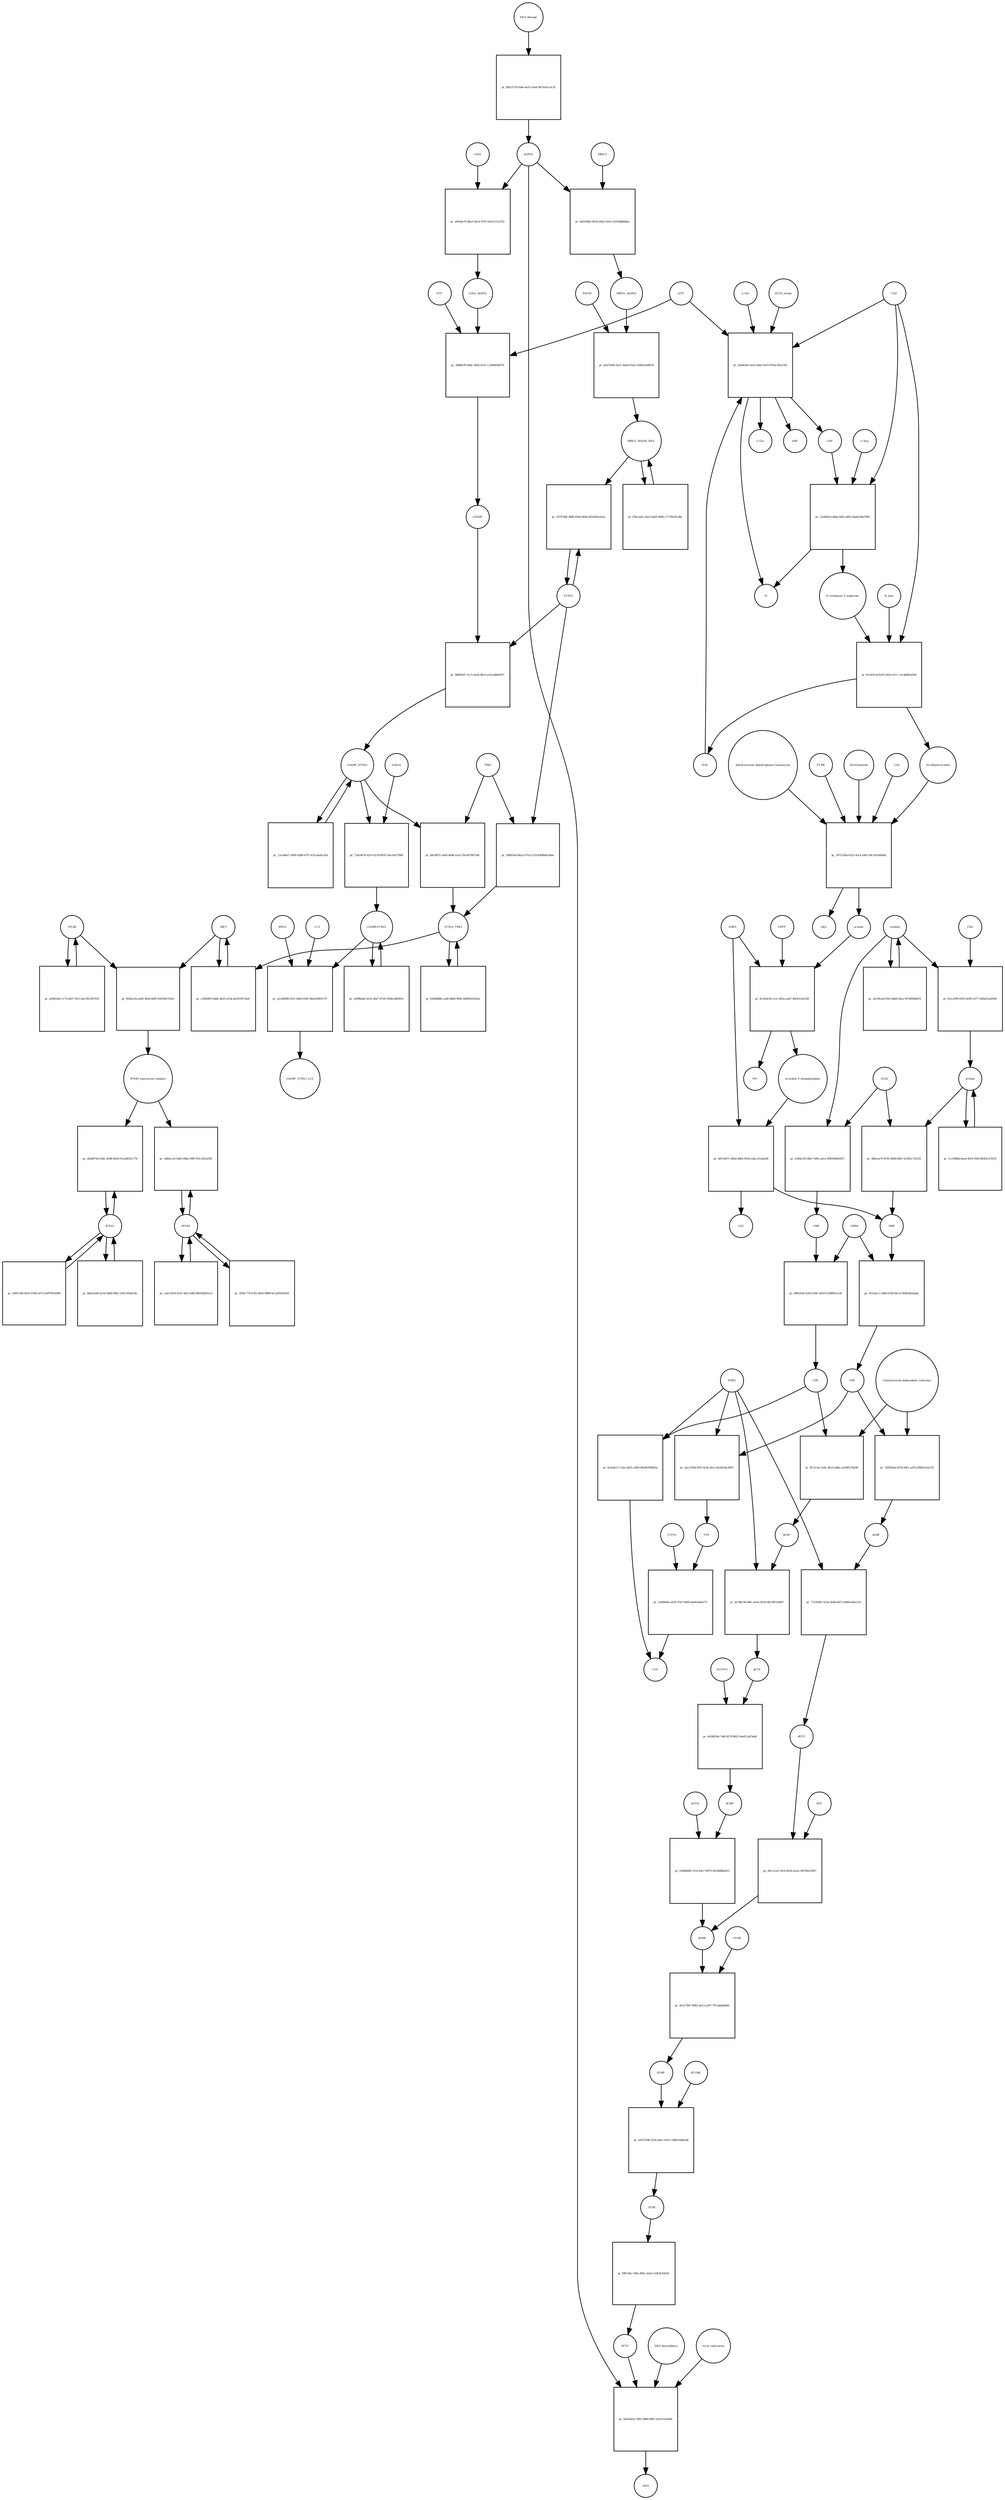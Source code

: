 strict digraph  {
"NF-kB" [annotation="urn_miriam_obo.go_GO%3A0071159", bipartite=0, cls=complex, fontsize=4, label="NF-kB", shape=circle];
"pr_f826a22a-eaf6-465d-8ef9-03f294cf16e9" [annotation="", bipartite=1, cls=process, fontsize=4, label="pr_f826a22a-eaf6-465d-8ef9-03f294cf16e9", shape=square];
"IFNB1 expression complex" [annotation="", bipartite=0, cls=complex, fontsize=4, label="IFNB1 expression complex", shape=circle];
IRF3 [annotation="urn_miriam_hgnc_6118|urn_miriam_uniprot_Q14653|urn_miriam_ensembl_ENSG00000126456|urn_miriam_refseq_NM_001571|urn_miriam_hgnc.symbol_IRF3|urn_miriam_ncbigene_3661", bipartite=0, cls="macromolecule multimer", fontsize=4, label=IRF3, shape=circle];
dCDP [annotation="urn_miriam_obo.chebi_CHEBI%3A28846", bipartite=0, cls="simple chemical", fontsize=4, label=dCDP, shape=circle];
"pr_de78fe38-ed6c-4a54-810d-dfac8b7a4847" [annotation="", bipartite=1, cls=process, fontsize=4, label="pr_de78fe38-ed6c-4a54-810d-dfac8b7a4847", shape=square];
dCTP [annotation="urn_miriam_obo.chebi_CHEBI%3A16311", bipartite=0, cls="simple chemical", fontsize=4, label=dCTP, shape=circle];
NME1 [annotation="urn_miriam_uniprot_P15531|urn_miriam_hgnc_7849", bipartite=0, cls=macromolecule, fontsize=4, label=NME1, shape=circle];
uridine [annotation="urn_miriam_obo.chebi_CHEBI%3A16704", bipartite=0, cls="simple chemical", fontsize=4, label=uridine, shape=circle];
"pr_46bcea7f-0195-4948-b9b7-d1383c725335" [annotation="", bipartite=1, cls=process, fontsize=4, label="pr_46bcea7f-0195-4948-b9b7-d1383c725335", shape=square];
UMP [annotation="urn_miriam_obo.chebi_CHEBI%3A57865", bipartite=0, cls="simple chemical", fontsize=4, label=UMP, shape=circle];
UCK2 [annotation="urn_miriam_uniprot_Q9HA47|urn_miriam_hgnc_HGNC%3A12562", bipartite=0, cls=macromolecule, fontsize=4, label=UCK2, shape=circle];
"orotidine 5'-monophosphate" [annotation="urn_miriam_obo.chebi_CHEBI%3A15842", bipartite=0, cls="simple chemical", fontsize=4, label="orotidine 5'-monophosphate", shape=circle];
"pr_48118d71-d84d-4682-901b-edaca31aba68" [annotation="", bipartite=1, cls=process, fontsize=4, label="pr_48118d71-d84d-4682-901b-edaca31aba68", shape=square];
UMPS [annotation="urn_miriam_ncbigene_7372|urn_miriam_refseq_NM_000373|urn_miriam_hgnc.symbol_UMPS|urn_miriam_hgnc_12563|urn_miriam_ensembl_ENSG00000114491|urn_miriam_uniprot_P11172", bipartite=0, cls="macromolecule multimer", fontsize=4, label=UMPS, shape=circle];
CO2 [annotation="urn_miriam_obo.chebi_CHEBI%3A16526", bipartite=0, cls="simple chemical", fontsize=4, label=CO2, shape=circle];
UTP [annotation="urn_miriam_obo.chebi_CHEBI%3A15713", bipartite=0, cls="simple chemical", fontsize=4, label=UTP, shape=circle];
"pr_c944b06a-ab32-47d7-b90f-a6e9cdab1f73" [annotation="", bipartite=1, cls=process, fontsize=4, label="pr_c944b06a-ab32-47d7-b90f-a6e9cdab1f73", shape=square];
CTP [annotation="urn_miriam_obo.chebi_CHEBI%3A17677", bipartite=0, cls="simple chemical", fontsize=4, label=CTP, shape=circle];
CTPS1 [annotation="urn_miriam_hgnc_HGNC%3A2519|urn_miriam_uniprot_P17812", bipartite=0, cls=macromolecule, fontsize=4, label=CTPS1, shape=circle];
UDP [annotation="urn_miriam_obo.chebi_CHEBI%3A17659", bipartite=0, cls="simple chemical", fontsize=4, label=UDP, shape=circle];
"pr_7d2603ab-b558-49f1-ad7b-d3bf41e2ec55" [annotation="", bipartite=1, cls=process, fontsize=4, label="pr_7d2603ab-b558-49f1-ad7b-d3bf41e2ec55", shape=square];
dUDP [annotation="urn_miriam_obo.chebi_CHEBI%3A28850", bipartite=0, cls="simple chemical", fontsize=4, label=dUDP, shape=circle];
"ribonucleoside-diphosphate reductase" [annotation="urn_miriam_brenda_1.17.4.1|urn_miriam_obo.go_GO%3A0005971", bipartite=0, cls=complex, fontsize=4, label="ribonucleoside-diphosphate reductase", shape=circle];
IFNB1 [annotation="urn_miriam_ensembl_ENSG00000171855|urn_miriam_hgnc.symbol_IFNB1|urn_miriam_hgnc_5434|urn_miriam_uniprot_P01574|urn_miriam_refseq_NM_002176|urn_miriam_ncbigene_3456", bipartite=0, cls=macromolecule, fontsize=4, label=IFNB1, shape=circle];
"pr_e6fbcce8-5db5-49be-89ff-91fc2452e5fb" [annotation="", bipartite=1, cls=process, fontsize=4, label="pr_e6fbcce8-5db5-49be-89ff-91fc2452e5fb", shape=square];
"pr_4521dcc3-28b9-4349-8ecd-3f4d54b2abab" [annotation="", bipartite=1, cls=process, fontsize=4, label="pr_4521dcc3-28b9-4349-8ecd-3f4d54b2abab", shape=square];
CMPK [annotation="urn_miriam_uniprot_P30085|urn_miriam_hgnc_HGNC%3A18170", bipartite=0, cls=macromolecule, fontsize=4, label=CMPK, shape=circle];
"cGAMP-STING" [annotation="", bipartite=0, cls=complex, fontsize=4, label="cGAMP-STING", shape=circle];
"pr_a990babd-5e5a-48a7-8720-9304c4f6d91e" [annotation="", bipartite=1, cls=process, fontsize=4, label="pr_a990babd-5e5a-48a7-8720-9304c4f6d91e", shape=square];
IFNA1 [annotation="urn_miriam_hgnc.symbol_IFNA1|urn_miriam_ncbigene_3439|urn_miriam_refseq_NM_024013|urn_miriam_uniprot_P01562|urn_miriam_hgnc_5417|urn_miriam_ensembl_ENSG00000197919", bipartite=0, cls=macromolecule, fontsize=4, label=IFNA1, shape=circle];
"pr_da4d676d-d38c-4048-b629-612ad835c77b" [annotation="", bipartite=1, cls=process, fontsize=4, label="pr_da4d676d-d38c-4048-b629-612ad835c77b", shape=square];
"pr_1cc008bb-4ae0-4f24-95f0-849f3c1f3525" [annotation="", bipartite=1, cls=process, fontsize=4, label="pr_1cc008bb-4ae0-4f24-95f0-849f3c1f3525", shape=square];
CDP [annotation="urn_miriam_obo.chebi_CHEBI%3A17239", bipartite=0, cls="simple chemical", fontsize=4, label=CDP, shape=circle];
"pr_ffc3114c-fa8c-4633-bdba-a334f527be88" [annotation="", bipartite=1, cls=process, fontsize=4, label="pr_ffc3114c-fa8c-4633-bdba-a334f527be88", shape=square];
"pr_4cd3ab17-c2ee-4831-a990-09a94399620a" [annotation="", bipartite=1, cls=process, fontsize=4, label="pr_4cd3ab17-c2ee-4831-a990-09a94399620a", shape=square];
dTDP [annotation="urn_miriam_obo.chebi_CHEBI%3A18075", bipartite=0, cls="simple chemical", fontsize=4, label=dTDP, shape=circle];
"pr_f4ff1dfe-190e-496c-b2eb-22df3b7dd1f1" [annotation="", bipartite=1, cls=process, fontsize=4, label="pr_f4ff1dfe-190e-496c-b2eb-22df3b7dd1f1", shape=square];
dTTP [annotation="urn_miriam_obo.chebi_CHEBI%3A18077", bipartite=0, cls="simple chemical", fontsize=4, label=dTTP, shape=circle];
CMP [annotation="urn_miriam_obo.chebi_CHEBI%3A17361", bipartite=0, cls="simple chemical", fontsize=4, label=CMP, shape=circle];
"pr_49f61fab-425d-439e-a824-f1288f5eecd5" [annotation="", bipartite=1, cls=process, fontsize=4, label="pr_49f61fab-425d-439e-a824-f1288f5eecd5", shape=square];
dUMP [annotation="urn_miriam_obo.chebi_CHEBI%3A17622", bipartite=0, cls="simple chemical", fontsize=4, label=dUMP, shape=circle];
"pr_8a317bd7-8982-4e13-a267-7f1cbdab06d6" [annotation="", bipartite=1, cls=process, fontsize=4, label="pr_8a317bd7-8982-4e13-a267-7f1cbdab06d6", shape=square];
dTMP [annotation="urn_miriam_obo.chebi_CHEBI%3A17013", bipartite=0, cls="simple chemical", fontsize=4, label=dTMP, shape=circle];
TYMS [annotation="urn_miriam_uniprot_P04818|urn_miriam_hgnc_HGNC%3A12441", bipartite=0, cls=macromolecule, fontsize=4, label=TYMS, shape=circle];
dsDNA [annotation="urn_miriam_obo.chebi_CHEBI%3A75909", bipartite=0, cls="simple chemical", fontsize=4, label=dsDNA, shape=circle];
"pr_0da5da5a-7881-4860-98f3-5cfcf1a54eb0" [annotation="", bipartite=1, cls=process, fontsize=4, label="pr_0da5da5a-7881-4860-98f3-5cfcf1a54eb0", shape=square];
DNA [annotation="", bipartite=0, cls="nucleic acid feature", fontsize=4, label=DNA, shape=circle];
"DNA biosynthesis" [annotation="urn_miriam_obo.go_GO%3A0071897", bipartite=0, cls=phenotype, fontsize=4, label="DNA biosynthesis", shape=circle];
"virus replication" [annotation="urn_miriam_obo.go_GO%3A0019079", bipartite=0, cls=phenotype, fontsize=4, label="virus replication", shape=circle];
MRE11_RAD50_DNA [annotation="", bipartite=0, cls=complex, fontsize=4, label=MRE11_RAD50_DNA, shape=circle];
"pr_f58c2a6c-a0a5-4a60-9686-c7178635cdba" [annotation="", bipartite=1, cls=process, fontsize=4, label="pr_f58c2a6c-a0a5-4a60-9686-c7178635cdba", shape=square];
"pr_e0249394-74df-4579-9823-4ed313af3ed4" [annotation="", bipartite=1, cls=process, fontsize=4, label="pr_e0249394-74df-4579-9823-4ed313af3ed4", shape=square];
dCMP [annotation="urn_miriam_obo.chebi_CHEBI%3A15918", bipartite=0, cls="simple chemical", fontsize=4, label=dCMP, shape=circle];
DCTPP1 [annotation="urn_miriam_uniprot_Q9H773|urn_miriam_hgnc_HGNC%3A28777", bipartite=0, cls=macromolecule, fontsize=4, label=DCTPP1, shape=circle];
"pr_2f94c774-b762-4650-9889-bc2d30918164" [annotation="", bipartite=1, cls=process, fontsize=4, label="pr_2f94c774-b762-4650-9889-bc2d30918164", shape=square];
"pr_ca6129c8-5e01-4ef2-b4fd-8bf3f3b03ce2" [annotation="", bipartite=1, cls=process, fontsize=4, label="pr_ca6129c8-5e01-4ef2-b4fd-8bf3f3b03ce2", shape=square];
ATP [annotation="urn_miriam_obo.chebi_CHEBI%3A15422", bipartite=0, cls="simple chemical", fontsize=4, label=ATP, shape=circle];
"pr_3fd8b19f-66dc-40d2-b147-c3544406f07b" [annotation="", bipartite=1, cls=process, fontsize=4, label="pr_3fd8b19f-66dc-40d2-b147-c3544406f07b", shape=square];
GTP [annotation="urn_miriam_obo.chebi_CHEBI%3A15996", bipartite=0, cls="simple chemical", fontsize=4, label=GTP, shape=circle];
cGAMP [annotation="urn_miriam_obo.chebi_CHEBI%3A75947", bipartite=0, cls="simple chemical", fontsize=4, label=cGAMP, shape=circle];
cGAS_dsDNA [annotation=urn_miriam_pubmed_28363908, bipartite=0, cls=complex, fontsize=4, label=cGAS_dsDNA, shape=circle];
cytidine [annotation="urn_miriam_obo.chebi_CHEBI%3A17562", bipartite=0, cls="simple chemical", fontsize=4, label=cytidine, shape=circle];
"pr_e3b9a335-88a7-49fa-a6ca-996509b9e857" [annotation="", bipartite=1, cls=process, fontsize=4, label="pr_e3b9a335-88a7-49fa-a6ca-996509b9e857", shape=square];
"pr_b8fbf5d7-1cc5-4e5d-8bcd-ee2cad8e8557" [annotation="", bipartite=1, cls=process, fontsize=4, label="pr_b8fbf5d7-1cc5-4e5d-8bcd-ee2cad8e8557", shape=square];
STING [annotation=urn_miriam_uniprot_Q86WV6, bipartite=0, cls="macromolecule multimer", fontsize=4, label=STING, shape=circle];
cGAMP_STING [annotation="urn_miriam_obo.go_GO%3A1990231", bipartite=0, cls=complex, fontsize=4, label=cGAMP_STING, shape=circle];
"L-Gln" [annotation="urn_miriam_obo.chebi_CHEBI%3A18050", bipartite=0, cls="simple chemical", fontsize=4, label="L-Gln", shape=circle];
"pr_b2b8ef4e-eb10-4daf-91e9-076ec3b52344" [annotation="", bipartite=1, cls=process, fontsize=4, label="pr_b2b8ef4e-eb10-4daf-91e9-076ec3b52344", shape=square];
CAP [annotation="urn_miriam_obo.chebi_CHEBI%3A17672", bipartite=0, cls="simple chemical", fontsize=4, label=CAP, shape=circle];
CAD [annotation="urn_miriam_refseq_NM_001306079|urn_miriam_hgnc_1424|urn_miriam_hgnc.symbol_CAD|urn_miriam_uniprot_P27708|urn_miriam_ncbigene_790|urn_miriam_ensembl_ENSG00000084774", bipartite=0, cls=macromolecule, fontsize=4, label=CAD, shape=circle];
HCO3_minus [annotation="urn_miriam_obo.chebi_CHEBI%3A17544", bipartite=0, cls="simple chemical", fontsize=4, label=HCO3_minus, shape=circle];
H2O [annotation="urn_miriam_obo.chebi_CHEBI%3A15377", bipartite=0, cls="simple chemical", fontsize=4, label=H2O, shape=circle];
"L-Glu" [annotation="urn_miriam_obo.chebi_CHEBI%3A16015", bipartite=0, cls="simple chemical", fontsize=4, label="L-Glu", shape=circle];
ADP [annotation="urn_miriam_obo.chebi_CHEBI%3A16761", bipartite=0, cls="simple chemical", fontsize=4, label=ADP, shape=circle];
Pi [annotation="urn_miriam_obo.chebi_CHEBI%3A18367", bipartite=0, cls="simple chemical", fontsize=4, label=Pi, shape=circle];
"pr_2ace7404-f955-4c9e-81c2-8e5af5dcd401" [annotation="", bipartite=1, cls=process, fontsize=4, label="pr_2ace7404-f955-4c9e-81c2-8e5af5dcd401", shape=square];
"N-carbamoyl-L-aspartate" [annotation="urn_miriam_obo.chebi_CHEBI%3A32814", bipartite=0, cls="simple chemical", fontsize=4, label="N-carbamoyl-L-aspartate", shape=circle];
"pr_412451a4-8c63-492e-b111-12c4dd85a656" [annotation="", bipartite=1, cls=process, fontsize=4, label="pr_412451a4-8c63-492e-b111-12c4dd85a656", shape=square];
"(S)-dihydroorotate" [annotation="urn_miriam_obo.chebi_CHEBI%3A30864", bipartite=0, cls="simple chemical", fontsize=4, label="(S)-dihydroorotate", shape=circle];
H_plus [annotation="urn_miriam_obo.chebi_CHEBI%3A15378", bipartite=0, cls="simple chemical", fontsize=4, label=H_plus, shape=circle];
"pr_af0001b0-c173-4a07-93c5-da1301287618" [annotation="", bipartite=1, cls=process, fontsize=4, label="pr_af0001b0-c173-4a07-93c5-da1301287618", shape=square];
"pr_8da5cb44-b216-4b80-96fa-5541c054414b" [annotation="", bipartite=1, cls=process, fontsize=4, label="pr_8da5cb44-b216-4b80-96fa-5541c054414b", shape=square];
TBK1 [annotation="urn_miriam_hgnc.symbol_TBK1|urn_miriam_ensembl_ENSG00000183735|urn_miriam_uniprot_Q9UHD2|urn_miriam_refseq_NM_013254|urn_miriam_hgnc_11584|urn_miriam_ncbigene_29110", bipartite=0, cls=macromolecule, fontsize=4, label=TBK1, shape=circle];
"pr_84c0ff25-2e60-4048-a1a5-20ce87987cb4" [annotation="", bipartite=1, cls=process, fontsize=4, label="pr_84c0ff25-2e60-4048-a1a5-20ce87987cb4", shape=square];
STING_TBK1 [annotation=urn_miriam_pubmed_30842653, bipartite=0, cls=complex, fontsize=4, label=STING_TBK1, shape=circle];
"pr_1b7974df-3486-4548-8648-d554902eb1fe" [annotation="", bipartite=1, cls=process, fontsize=4, label="pr_1b7974df-3486-4548-8648-d554902eb1fe", shape=square];
"pr_35f0130b-4d33-47d8-a073-a6970f183ff6" [annotation="", bipartite=1, cls=process, fontsize=4, label="pr_35f0130b-4d33-47d8-a073-a6970f183ff6", shape=square];
"pr_a69a9e79-dba3-4bc4-9197-e6c6115c07f2" [annotation="", bipartite=1, cls=process, fontsize=4, label="pr_a69a9e79-dba3-4bc4-9197-e6c6115c07f2", shape=square];
cGAS [annotation="urn_miriam_ensembl_ENSG00000164430|urn_miriam_hgnc_21367|urn_miriam_ncbigene_115004|urn_miriam_uniprot_Q8N884|urn_miriam_hgnc.symbol_CGAS|urn_miriam_refseq_NM_138441", bipartite=0, cls=macromolecule, fontsize=4, label=cGAS, shape=circle];
"pr_65b08b8b-cad6-4660-9942-b6f84325eb3e" [annotation="", bipartite=1, cls=process, fontsize=4, label="pr_65b08b8b-cad6-4660-9942-b6f84325eb3e", shape=square];
orotate [annotation="urn_miriam_obo.chebi_CHEBI%3A30839", bipartite=0, cls="simple chemical", fontsize=4, label=orotate, shape=circle];
"pr_8c3e9e3b-cc2c-485a-aad7-46f3cfcde338" [annotation="", bipartite=1, cls=process, fontsize=4, label="pr_8c3e9e3b-cc2c-485a-aad7-46f3cfcde338", shape=square];
PRPP [annotation="urn_miriam_obo.chebi_CHEBI%3A17111", bipartite=0, cls="simple chemical", fontsize=4, label=PRPP, shape=circle];
PPi [annotation="urn_miriam_obo.chebi_CHEBI%3A18361", bipartite=0, cls="simple chemical", fontsize=4, label=PPi, shape=circle];
"pr_a5c90ca0-f563-4bbf-b2ea-9f15ff82bd7d" [annotation="", bipartite=1, cls=process, fontsize=4, label="pr_a5c90ca0-f563-4bbf-b2ea-9f15ff82bd7d", shape=square];
"pr_c200d81f-4dd0-4425-a354-de201f873adc" [annotation="", bipartite=1, cls=process, fontsize=4, label="pr_c200d81f-4dd0-4425-a354-de201f873adc", shape=square];
"pr_12c9deb7-1809-4288-b797-431a3aebc3a9" [annotation="", bipartite=1, cls=process, fontsize=4, label="pr_12c9deb7-1809-4288-b797-431a3aebc3a9", shape=square];
RAD50 [annotation="urn_miriam_ncbigene_10111|urn_miriam_refseq_NM_005732|urn_miriam_uniprot_Q92878|urn_miriam_hgnc.symbol_RAD50|urn_miriam_ensembl_ENSG00000113522|urn_miriam_hgnc_9816", bipartite=0, cls="macromolecule multimer", fontsize=4, label=RAD50, shape=circle];
"pr_4eb7500e-4a3c-4de6-81a0-33482a264676" [annotation="", bipartite=1, cls=process, fontsize=4, label="pr_4eb7500e-4a3c-4de6-81a0-33482a264676", shape=square];
MRE11_dsDNA [annotation="urn_miriam_obo.go_GO%3A0003690", bipartite=0, cls=complex, fontsize=4, label=MRE11_dsDNA, shape=circle];
"pr_507522bd-6333-45c4-a9b1-84c241d0b80a" [annotation="", bipartite=1, cls=process, fontsize=4, label="pr_507522bd-6333-45c4-a9b1-84c241d0b80a", shape=square];
"dihydroorotate dehydrogenase holoenzyme" [annotation="urn_miriam_ncbigene_1723|urn_miriam_hgnc_HGNC%3A2867|urn_miriam_hgnc.symbol_DHODH", bipartite=0, cls="simple chemical", fontsize=4, label="dihydroorotate dehydrogenase holoenzyme", shape=circle];
P1788 [annotation=urn_miriam_pubmed_31740051, bipartite=0, cls="simple chemical", fontsize=4, label=P1788, shape=circle];
Teriflunomide [annotation=urn_miriam_drugbank_DB08880, bipartite=0, cls="simple chemical", fontsize=4, label=Teriflunomide, shape=circle];
CoQ [annotation="urn_miriam_obo.chebi_CHEBI%3A16389", bipartite=0, cls="simple chemical", fontsize=4, label=CoQ, shape=circle];
QH2 [annotation="urn_miriam_obo.chebi_CHEBI%3A17976", bipartite=0, cls="simple chemical", fontsize=4, label=QH2, shape=circle];
"pr_7723d28c-923a-4b9b-b872-d489e36ae533" [annotation="", bipartite=1, cls=process, fontsize=4, label="pr_7723d28c-923a-4b9b-b872-d489e36ae533", shape=square];
dUTP [annotation="urn_miriam_obo.chebi_CHEBI%3A17625", bipartite=0, cls="simple chemical", fontsize=4, label=dUTP, shape=circle];
"pr_fe1c2f99-6355-4d39-a377-445b21ea83d3" [annotation="", bipartite=1, cls=process, fontsize=4, label="pr_fe1c2f99-6355-4d39-a377-445b21ea83d3", shape=square];
CDA [annotation="urn_miriam_uniprot_P32320|urn_miriam_ncbigene_978|urn_miriam_refseq_NM_001785|urn_miriam_ensembl_ENSG00000158825|urn_miriam_hgnc.symbol_CDA|urn_miriam_hgnc_1712", bipartite=0, cls=macromolecule, fontsize=4, label=CDA, shape=circle];
"pr_d9c212a1-ffe4-4054-aeeb-c88780223f67" [annotation="", bipartite=1, cls=process, fontsize=4, label="pr_d9c212a1-ffe4-4054-aeeb-c88780223f67", shape=square];
DUT [annotation="urn_miriam_hgnc_HGNC%3A3078|urn_miriam_uniprot_P33316", bipartite=0, cls=macromolecule, fontsize=4, label=DUT, shape=circle];
"pr_a2cd9498-0551-44b5-830f-d8ea43965179" [annotation="", bipartite=1, cls=process, fontsize=4, label="pr_a2cd9498-0551-44b5-830f-d8ea43965179", shape=square];
LC3 [annotation="", bipartite=0, cls=macromolecule, fontsize=4, label=LC3, shape=circle];
cGAMP_STING_LC3 [annotation="", bipartite=0, cls=complex, fontsize=4, label=cGAMP_STING_LC3, shape=circle];
WIPI2 [annotation="urn_miriam_refseq_NM_015610|urn_miriam_hgnc_32225|urn_miriam_hgnc.symbol_WIPI2|urn_miriam_ensembl_ENSG00000157954|urn_miriam_ncbigene_26100|urn_miriam_uniprot_Q9Y4P8", bipartite=0, cls=macromolecule, fontsize=4, label=WIPI2, shape=circle];
"pr_21eb66c6-8dda-44fa-a602-bda8c0ba7b09" [annotation="", bipartite=1, cls=process, fontsize=4, label="pr_21eb66c6-8dda-44fa-a602-bda8c0ba7b09", shape=square];
"L-Asp" [annotation="urn_miriam_obo.chebi_CHEBI%3A29991", bipartite=0, cls="simple chemical", fontsize=4, label="L-Asp", shape=circle];
"pr_bd21680e-8419-445a-b5e5-4555ddb946ac" [annotation="", bipartite=1, cls=process, fontsize=4, label="pr_bd21680e-8419-445a-b5e5-4555ddb946ac", shape=square];
MRE11 [annotation="urn_miriam_hgnc.symbol_MRE11|urn_miriam_ncbigene_4361|urn_miriam_uniprot_P49959|urn_miriam_ensembl_ENSG00000020922|urn_miriam_refseq_NM_005591|urn_miriam_hgnc_7230", bipartite=0, cls="macromolecule multimer", fontsize=4, label=MRE11, shape=circle];
"pr_a453749b-053b-44cc-b5c6-1690c94d2edb" [annotation="", bipartite=1, cls=process, fontsize=4, label="pr_a453749b-053b-44cc-b5c6-1690c94d2edb", shape=square];
dTYMK [annotation="urn_miriam_uniprot_P23919|urn_miriam_hgnc_HGNC%3A3061", bipartite=0, cls=macromolecule, fontsize=4, label=dTYMK, shape=circle];
"pr_72dc6678-4210-4578-855f-f3ec5ef27680" [annotation="", bipartite=1, cls=process, fontsize=4, label="pr_72dc6678-4210-4578-855f-f3ec5ef27680", shape=square];
SAR1A [annotation="urn_miriam_uniprot_Q9NR31|urn_miriam_ensembl_ENSG00000079332|urn_miriam_hgnc_10534|urn_miriam_hgnc.symbol_SAR1A|urn_miriam_refseq_NM_001142648|urn_miriam_ncbigene_56681", bipartite=0, cls=macromolecule, fontsize=4, label=SAR1A, shape=circle];
"pr_50fbf5a6-662a-4702-a729-83bf6dfc444c" [annotation="", bipartite=1, cls=process, fontsize=4, label="pr_50fbf5a6-662a-4702-a729-83bf6dfc444c", shape=square];
"pr_f8d53719-930e-4a23-93e6-9b703eca313f" [annotation="", bipartite=1, cls=process, fontsize=4, label="pr_f8d53719-930e-4a23-93e6-9b703eca313f", shape=square];
"DNA damage" [annotation="", bipartite=0, cls=phenotype, fontsize=4, label="DNA damage", shape=circle];
"pr_03846698-1016-42e7-8979-561d488be0c2" [annotation="", bipartite=1, cls=process, fontsize=4, label="pr_03846698-1016-42e7-8979-561d488be0c2", shape=square];
DCTD [annotation="urn_miriam_uniprot_P32321|urn_miriam_hgnc_HGNC%3A2710", bipartite=0, cls=macromolecule, fontsize=4, label=DCTD, shape=circle];
"NF-kB" -> "pr_f826a22a-eaf6-465d-8ef9-03f294cf16e9"  [annotation="", interaction_type=consumption];
"NF-kB" -> "pr_af0001b0-c173-4a07-93c5-da1301287618"  [annotation="", interaction_type=consumption];
"pr_f826a22a-eaf6-465d-8ef9-03f294cf16e9" -> "IFNB1 expression complex"  [annotation="", interaction_type=production];
"IFNB1 expression complex" -> "pr_e6fbcce8-5db5-49be-89ff-91fc2452e5fb"  [annotation=urn_miriam_pubmed_20610653, interaction_type=stimulation];
"IFNB1 expression complex" -> "pr_da4d676d-d38c-4048-b629-612ad835c77b"  [annotation=urn_miriam_pubmed_16979567, interaction_type=stimulation];
IRF3 -> "pr_f826a22a-eaf6-465d-8ef9-03f294cf16e9"  [annotation="", interaction_type=consumption];
IRF3 -> "pr_c200d81f-4dd0-4425-a354-de201f873adc"  [annotation="", interaction_type=consumption];
dCDP -> "pr_de78fe38-ed6c-4a54-810d-dfac8b7a4847"  [annotation="", interaction_type=consumption];
"pr_de78fe38-ed6c-4a54-810d-dfac8b7a4847" -> dCTP  [annotation="", interaction_type=production];
dCTP -> "pr_e0249394-74df-4579-9823-4ed313af3ed4"  [annotation="", interaction_type=consumption];
NME1 -> "pr_de78fe38-ed6c-4a54-810d-dfac8b7a4847"  [annotation=urn_miriam_pubmed_17827303, interaction_type=catalysis];
NME1 -> "pr_4cd3ab17-c2ee-4831-a990-09a94399620a"  [annotation=urn_miriam_pubmed_28458037, interaction_type=catalysis];
NME1 -> "pr_2ace7404-f955-4c9e-81c2-8e5af5dcd401"  [annotation=urn_miriam_pubmed_28458037, interaction_type=catalysis];
NME1 -> "pr_7723d28c-923a-4b9b-b872-d489e36ae533"  [annotation=urn_miriam_pubmed_17827303, interaction_type=catalysis];
uridine -> "pr_46bcea7f-0195-4948-b9b7-d1383c725335"  [annotation="", interaction_type=consumption];
uridine -> "pr_1cc008bb-4ae0-4f24-95f0-849f3c1f3525"  [annotation="", interaction_type=consumption];
"pr_46bcea7f-0195-4948-b9b7-d1383c725335" -> UMP  [annotation="", interaction_type=production];
UMP -> "pr_4521dcc3-28b9-4349-8ecd-3f4d54b2abab"  [annotation="", interaction_type=consumption];
UCK2 -> "pr_46bcea7f-0195-4948-b9b7-d1383c725335"  [annotation=urn_miriam_pubmed_15130468, interaction_type=catalysis];
UCK2 -> "pr_e3b9a335-88a7-49fa-a6ca-996509b9e857"  [annotation=urn_miriam_pubmed_15130468, interaction_type=catalysis];
"orotidine 5'-monophosphate" -> "pr_48118d71-d84d-4682-901b-edaca31aba68"  [annotation="", interaction_type=consumption];
"pr_48118d71-d84d-4682-901b-edaca31aba68" -> UMP  [annotation="", interaction_type=production];
"pr_48118d71-d84d-4682-901b-edaca31aba68" -> CO2  [annotation="", interaction_type=production];
UMPS -> "pr_48118d71-d84d-4682-901b-edaca31aba68"  [annotation=urn_miriam_reactome_REACT_1698, interaction_type=catalysis];
UMPS -> "pr_8c3e9e3b-cc2c-485a-aad7-46f3cfcde338"  [annotation=urn_miriam_reactome_REACT_1698, interaction_type=catalysis];
UTP -> "pr_c944b06a-ab32-47d7-b90f-a6e9cdab1f73"  [annotation="", interaction_type=consumption];
"pr_c944b06a-ab32-47d7-b90f-a6e9cdab1f73" -> CTP  [annotation="", interaction_type=production];
CTPS1 -> "pr_c944b06a-ab32-47d7-b90f-a6e9cdab1f73"  [annotation=urn_miriam_pubmed_5411547, interaction_type=catalysis];
UDP -> "pr_7d2603ab-b558-49f1-ad7b-d3bf41e2ec55"  [annotation="", interaction_type=consumption];
UDP -> "pr_2ace7404-f955-4c9e-81c2-8e5af5dcd401"  [annotation="", interaction_type=consumption];
"pr_7d2603ab-b558-49f1-ad7b-d3bf41e2ec55" -> dUDP  [annotation="", interaction_type=production];
dUDP -> "pr_7723d28c-923a-4b9b-b872-d489e36ae533"  [annotation="", interaction_type=consumption];
"ribonucleoside-diphosphate reductase" -> "pr_7d2603ab-b558-49f1-ad7b-d3bf41e2ec55"  [annotation=urn_miriam_pubmed_24809024, interaction_type=catalysis];
"ribonucleoside-diphosphate reductase" -> "pr_ffc3114c-fa8c-4633-bdba-a334f527be88"  [annotation=urn_miriam_pubmed_24809024, interaction_type=catalysis];
IFNB1 -> "pr_e6fbcce8-5db5-49be-89ff-91fc2452e5fb"  [annotation="", interaction_type=consumption];
IFNB1 -> "pr_2f94c774-b762-4650-9889-bc2d30918164"  [annotation="", interaction_type=consumption];
IFNB1 -> "pr_ca6129c8-5e01-4ef2-b4fd-8bf3f3b03ce2"  [annotation="", interaction_type=consumption];
"pr_e6fbcce8-5db5-49be-89ff-91fc2452e5fb" -> IFNB1  [annotation="", interaction_type=production];
"pr_4521dcc3-28b9-4349-8ecd-3f4d54b2abab" -> UDP  [annotation="", interaction_type=production];
CMPK -> "pr_4521dcc3-28b9-4349-8ecd-3f4d54b2abab"  [annotation=urn_miriam_pubmed_10462544, interaction_type=catalysis];
CMPK -> "pr_49f61fab-425d-439e-a824-f1288f5eecd5"  [annotation=urn_miriam_pubmed_10462544, interaction_type=catalysis];
"cGAMP-STING" -> "pr_a990babd-5e5a-48a7-8720-9304c4f6d91e"  [annotation="", interaction_type=consumption];
"cGAMP-STING" -> "pr_a2cd9498-0551-44b5-830f-d8ea43965179"  [annotation="", interaction_type=consumption];
"pr_a990babd-5e5a-48a7-8720-9304c4f6d91e" -> "cGAMP-STING"  [annotation="", interaction_type=production];
IFNA1 -> "pr_da4d676d-d38c-4048-b629-612ad835c77b"  [annotation="", interaction_type=consumption];
IFNA1 -> "pr_8da5cb44-b216-4b80-96fa-5541c054414b"  [annotation="", interaction_type=consumption];
IFNA1 -> "pr_35f0130b-4d33-47d8-a073-a6970f183ff6"  [annotation="", interaction_type=consumption];
"pr_da4d676d-d38c-4048-b629-612ad835c77b" -> IFNA1  [annotation="", interaction_type=production];
"pr_1cc008bb-4ae0-4f24-95f0-849f3c1f3525" -> uridine  [annotation="", interaction_type=production];
CDP -> "pr_ffc3114c-fa8c-4633-bdba-a334f527be88"  [annotation="", interaction_type=consumption];
CDP -> "pr_4cd3ab17-c2ee-4831-a990-09a94399620a"  [annotation="", interaction_type=consumption];
"pr_ffc3114c-fa8c-4633-bdba-a334f527be88" -> dCDP  [annotation="", interaction_type=production];
"pr_4cd3ab17-c2ee-4831-a990-09a94399620a" -> CTP  [annotation="", interaction_type=production];
dTDP -> "pr_f4ff1dfe-190e-496c-b2eb-22df3b7dd1f1"  [annotation="", interaction_type=consumption];
"pr_f4ff1dfe-190e-496c-b2eb-22df3b7dd1f1" -> dTTP  [annotation="", interaction_type=production];
dTTP -> "pr_0da5da5a-7881-4860-98f3-5cfcf1a54eb0"  [annotation="", interaction_type=consumption];
CMP -> "pr_49f61fab-425d-439e-a824-f1288f5eecd5"  [annotation="", interaction_type=consumption];
"pr_49f61fab-425d-439e-a824-f1288f5eecd5" -> CDP  [annotation="", interaction_type=production];
dUMP -> "pr_8a317bd7-8982-4e13-a267-7f1cbdab06d6"  [annotation="", interaction_type=consumption];
"pr_8a317bd7-8982-4e13-a267-7f1cbdab06d6" -> dTMP  [annotation="", interaction_type=production];
dTMP -> "pr_a453749b-053b-44cc-b5c6-1690c94d2edb"  [annotation="", interaction_type=consumption];
TYMS -> "pr_8a317bd7-8982-4e13-a267-7f1cbdab06d6"  [annotation=urn_miriam_pubmed_3099389, interaction_type=catalysis];
dsDNA -> "pr_0da5da5a-7881-4860-98f3-5cfcf1a54eb0"  [annotation="", interaction_type=consumption];
dsDNA -> "pr_a69a9e79-dba3-4bc4-9197-e6c6115c07f2"  [annotation="", interaction_type=consumption];
dsDNA -> "pr_bd21680e-8419-445a-b5e5-4555ddb946ac"  [annotation="", interaction_type=consumption];
"pr_0da5da5a-7881-4860-98f3-5cfcf1a54eb0" -> DNA  [annotation="", interaction_type=production];
"DNA biosynthesis" -> "pr_0da5da5a-7881-4860-98f3-5cfcf1a54eb0"  [annotation="", interaction_type=catalysis];
"virus replication" -> "pr_0da5da5a-7881-4860-98f3-5cfcf1a54eb0"  [annotation="", interaction_type=inhibition];
MRE11_RAD50_DNA -> "pr_f58c2a6c-a0a5-4a60-9686-c7178635cdba"  [annotation="", interaction_type=consumption];
MRE11_RAD50_DNA -> "pr_1b7974df-3486-4548-8648-d554902eb1fe"  [annotation=urn_miriam_pubmed_23388631, interaction_type=catalysis];
"pr_f58c2a6c-a0a5-4a60-9686-c7178635cdba" -> MRE11_RAD50_DNA  [annotation="", interaction_type=production];
"pr_e0249394-74df-4579-9823-4ed313af3ed4" -> dCMP  [annotation="", interaction_type=production];
dCMP -> "pr_03846698-1016-42e7-8979-561d488be0c2"  [annotation="", interaction_type=consumption];
DCTPP1 -> "pr_e0249394-74df-4579-9823-4ed313af3ed4"  [annotation=urn_miriam_pubmed_13788541, interaction_type=catalysis];
"pr_2f94c774-b762-4650-9889-bc2d30918164" -> IFNB1  [annotation="", interaction_type=production];
"pr_ca6129c8-5e01-4ef2-b4fd-8bf3f3b03ce2" -> IFNB1  [annotation="", interaction_type=production];
ATP -> "pr_3fd8b19f-66dc-40d2-b147-c3544406f07b"  [annotation="", interaction_type=consumption];
ATP -> "pr_b2b8ef4e-eb10-4daf-91e9-076ec3b52344"  [annotation="", interaction_type=consumption];
"pr_3fd8b19f-66dc-40d2-b147-c3544406f07b" -> cGAMP  [annotation="", interaction_type=production];
GTP -> "pr_3fd8b19f-66dc-40d2-b147-c3544406f07b"  [annotation="", interaction_type=consumption];
cGAMP -> "pr_b8fbf5d7-1cc5-4e5d-8bcd-ee2cad8e8557"  [annotation="", interaction_type=consumption];
cGAS_dsDNA -> "pr_3fd8b19f-66dc-40d2-b147-c3544406f07b"  [annotation=urn_miriam_pubmed_29622565, interaction_type=catalysis];
cytidine -> "pr_e3b9a335-88a7-49fa-a6ca-996509b9e857"  [annotation="", interaction_type=consumption];
cytidine -> "pr_a5c90ca0-f563-4bbf-b2ea-9f15ff82bd7d"  [annotation="", interaction_type=consumption];
cytidine -> "pr_fe1c2f99-6355-4d39-a377-445b21ea83d3"  [annotation="", interaction_type=consumption];
"pr_e3b9a335-88a7-49fa-a6ca-996509b9e857" -> CMP  [annotation="", interaction_type=production];
"pr_b8fbf5d7-1cc5-4e5d-8bcd-ee2cad8e8557" -> cGAMP_STING  [annotation="", interaction_type=production];
STING -> "pr_b8fbf5d7-1cc5-4e5d-8bcd-ee2cad8e8557"  [annotation="", interaction_type=consumption];
STING -> "pr_1b7974df-3486-4548-8648-d554902eb1fe"  [annotation="", interaction_type=consumption];
STING -> "pr_50fbf5a6-662a-4702-a729-83bf6dfc444c"  [annotation="", interaction_type=consumption];
cGAMP_STING -> "pr_84c0ff25-2e60-4048-a1a5-20ce87987cb4"  [annotation="", interaction_type=consumption];
cGAMP_STING -> "pr_12c9deb7-1809-4288-b797-431a3aebc3a9"  [annotation="", interaction_type=consumption];
cGAMP_STING -> "pr_72dc6678-4210-4578-855f-f3ec5ef27680"  [annotation="", interaction_type=consumption];
"L-Gln" -> "pr_b2b8ef4e-eb10-4daf-91e9-076ec3b52344"  [annotation="", interaction_type=consumption];
"pr_b2b8ef4e-eb10-4daf-91e9-076ec3b52344" -> CAP  [annotation="", interaction_type=production];
"pr_b2b8ef4e-eb10-4daf-91e9-076ec3b52344" -> "L-Glu"  [annotation="", interaction_type=production];
"pr_b2b8ef4e-eb10-4daf-91e9-076ec3b52344" -> ADP  [annotation="", interaction_type=production];
"pr_b2b8ef4e-eb10-4daf-91e9-076ec3b52344" -> Pi  [annotation="", interaction_type=production];
CAP -> "pr_21eb66c6-8dda-44fa-a602-bda8c0ba7b09"  [annotation="", interaction_type=consumption];
CAD -> "pr_b2b8ef4e-eb10-4daf-91e9-076ec3b52344"  [annotation=urn_miriam_reactome_REACT_73577, interaction_type=catalysis];
CAD -> "pr_412451a4-8c63-492e-b111-12c4dd85a656"  [annotation=urn_miriam_reactome_REACT_1698, interaction_type=catalysis];
CAD -> "pr_21eb66c6-8dda-44fa-a602-bda8c0ba7b09"  [annotation=urn_miriam_reactome_REACT_1698, interaction_type=catalysis];
HCO3_minus -> "pr_b2b8ef4e-eb10-4daf-91e9-076ec3b52344"  [annotation="", interaction_type=consumption];
H2O -> "pr_b2b8ef4e-eb10-4daf-91e9-076ec3b52344"  [annotation="", interaction_type=consumption];
"pr_2ace7404-f955-4c9e-81c2-8e5af5dcd401" -> UTP  [annotation="", interaction_type=production];
"N-carbamoyl-L-aspartate" -> "pr_412451a4-8c63-492e-b111-12c4dd85a656"  [annotation="", interaction_type=consumption];
"pr_412451a4-8c63-492e-b111-12c4dd85a656" -> "(S)-dihydroorotate"  [annotation="", interaction_type=production];
"pr_412451a4-8c63-492e-b111-12c4dd85a656" -> H2O  [annotation="", interaction_type=production];
"(S)-dihydroorotate" -> "pr_507522bd-6333-45c4-a9b1-84c241d0b80a"  [annotation="", interaction_type=consumption];
H_plus -> "pr_412451a4-8c63-492e-b111-12c4dd85a656"  [annotation="", interaction_type=consumption];
"pr_af0001b0-c173-4a07-93c5-da1301287618" -> "NF-kB"  [annotation="", interaction_type=production];
"pr_8da5cb44-b216-4b80-96fa-5541c054414b" -> IFNA1  [annotation="", interaction_type=production];
TBK1 -> "pr_84c0ff25-2e60-4048-a1a5-20ce87987cb4"  [annotation="", interaction_type=consumption];
TBK1 -> "pr_50fbf5a6-662a-4702-a729-83bf6dfc444c"  [annotation="", interaction_type=consumption];
"pr_84c0ff25-2e60-4048-a1a5-20ce87987cb4" -> STING_TBK1  [annotation="", interaction_type=production];
STING_TBK1 -> "pr_65b08b8b-cad6-4660-9942-b6f84325eb3e"  [annotation="", interaction_type=consumption];
STING_TBK1 -> "pr_c200d81f-4dd0-4425-a354-de201f873adc"  [annotation="urn_miriam_pubmed_22394562|urn_miriam_pubmed_25636800", interaction_type=catalysis];
"pr_1b7974df-3486-4548-8648-d554902eb1fe" -> STING  [annotation="", interaction_type=production];
"pr_35f0130b-4d33-47d8-a073-a6970f183ff6" -> IFNA1  [annotation="", interaction_type=production];
"pr_a69a9e79-dba3-4bc4-9197-e6c6115c07f2" -> cGAS_dsDNA  [annotation="", interaction_type=production];
cGAS -> "pr_a69a9e79-dba3-4bc4-9197-e6c6115c07f2"  [annotation="", interaction_type=consumption];
"pr_65b08b8b-cad6-4660-9942-b6f84325eb3e" -> STING_TBK1  [annotation="", interaction_type=production];
orotate -> "pr_8c3e9e3b-cc2c-485a-aad7-46f3cfcde338"  [annotation="", interaction_type=consumption];
"pr_8c3e9e3b-cc2c-485a-aad7-46f3cfcde338" -> "orotidine 5'-monophosphate"  [annotation="", interaction_type=production];
"pr_8c3e9e3b-cc2c-485a-aad7-46f3cfcde338" -> PPi  [annotation="", interaction_type=production];
PRPP -> "pr_8c3e9e3b-cc2c-485a-aad7-46f3cfcde338"  [annotation="", interaction_type=consumption];
"pr_a5c90ca0-f563-4bbf-b2ea-9f15ff82bd7d" -> cytidine  [annotation="", interaction_type=production];
"pr_c200d81f-4dd0-4425-a354-de201f873adc" -> IRF3  [annotation="", interaction_type=production];
"pr_12c9deb7-1809-4288-b797-431a3aebc3a9" -> cGAMP_STING  [annotation="", interaction_type=production];
RAD50 -> "pr_4eb7500e-4a3c-4de6-81a0-33482a264676"  [annotation="", interaction_type=consumption];
"pr_4eb7500e-4a3c-4de6-81a0-33482a264676" -> MRE11_RAD50_DNA  [annotation="", interaction_type=production];
MRE11_dsDNA -> "pr_4eb7500e-4a3c-4de6-81a0-33482a264676"  [annotation="", interaction_type=consumption];
"pr_507522bd-6333-45c4-a9b1-84c241d0b80a" -> orotate  [annotation="", interaction_type=production];
"pr_507522bd-6333-45c4-a9b1-84c241d0b80a" -> QH2  [annotation="", interaction_type=production];
"dihydroorotate dehydrogenase holoenzyme" -> "pr_507522bd-6333-45c4-a9b1-84c241d0b80a"  [annotation="urn_miriam_reactome_REACT_1698|urn_miriam_doi_10.1101%2F2020.03.11.983056", interaction_type=catalysis];
P1788 -> "pr_507522bd-6333-45c4-a9b1-84c241d0b80a"  [annotation="urn_miriam_reactome_REACT_1698|urn_miriam_doi_10.1101%2F2020.03.11.983056", interaction_type=inhibition];
Teriflunomide -> "pr_507522bd-6333-45c4-a9b1-84c241d0b80a"  [annotation="urn_miriam_reactome_REACT_1698|urn_miriam_doi_10.1101%2F2020.03.11.983056", interaction_type=inhibition];
CoQ -> "pr_507522bd-6333-45c4-a9b1-84c241d0b80a"  [annotation="", interaction_type=consumption];
"pr_7723d28c-923a-4b9b-b872-d489e36ae533" -> dUTP  [annotation="", interaction_type=production];
dUTP -> "pr_d9c212a1-ffe4-4054-aeeb-c88780223f67"  [annotation="", interaction_type=consumption];
"pr_fe1c2f99-6355-4d39-a377-445b21ea83d3" -> uridine  [annotation="", interaction_type=production];
CDA -> "pr_fe1c2f99-6355-4d39-a377-445b21ea83d3"  [annotation="urn_miriam_pubmed_7923172|urn_miriam_pubmed_15689149", interaction_type=catalysis];
"pr_d9c212a1-ffe4-4054-aeeb-c88780223f67" -> dUMP  [annotation="", interaction_type=production];
DUT -> "pr_d9c212a1-ffe4-4054-aeeb-c88780223f67"  [annotation=urn_miriam_pubmed_18837522, interaction_type=catalysis];
"pr_a2cd9498-0551-44b5-830f-d8ea43965179" -> cGAMP_STING_LC3  [annotation="", interaction_type=production];
LC3 -> "pr_a2cd9498-0551-44b5-830f-d8ea43965179"  [annotation="", interaction_type=consumption];
WIPI2 -> "pr_a2cd9498-0551-44b5-830f-d8ea43965179"  [annotation=urn_miriam_pubmed_30842662, interaction_type=catalysis];
"pr_21eb66c6-8dda-44fa-a602-bda8c0ba7b09" -> "N-carbamoyl-L-aspartate"  [annotation="", interaction_type=production];
"pr_21eb66c6-8dda-44fa-a602-bda8c0ba7b09" -> Pi  [annotation="", interaction_type=production];
"L-Asp" -> "pr_21eb66c6-8dda-44fa-a602-bda8c0ba7b09"  [annotation="", interaction_type=consumption];
"pr_bd21680e-8419-445a-b5e5-4555ddb946ac" -> MRE11_dsDNA  [annotation="", interaction_type=production];
MRE11 -> "pr_bd21680e-8419-445a-b5e5-4555ddb946ac"  [annotation="", interaction_type=consumption];
"pr_a453749b-053b-44cc-b5c6-1690c94d2edb" -> dTDP  [annotation="", interaction_type=production];
dTYMK -> "pr_a453749b-053b-44cc-b5c6-1690c94d2edb"  [annotation=urn_miriam_pubmed_8024690, interaction_type=catalysis];
"pr_72dc6678-4210-4578-855f-f3ec5ef27680" -> "cGAMP-STING"  [annotation="", interaction_type=production];
SAR1A -> "pr_72dc6678-4210-4578-855f-f3ec5ef27680"  [annotation="urn_miriam_doi_10.1038%2Fs41586-019-1006-9", interaction_type=catalysis];
"pr_50fbf5a6-662a-4702-a729-83bf6dfc444c" -> STING_TBK1  [annotation="", interaction_type=production];
"pr_f8d53719-930e-4a23-93e6-9b703eca313f" -> dsDNA  [annotation="", interaction_type=production];
"DNA damage" -> "pr_f8d53719-930e-4a23-93e6-9b703eca313f"  [annotation="urn_miriam_doi_10.1016%2Fj.ejmech.2019.111855", interaction_type=stimulation];
"pr_03846698-1016-42e7-8979-561d488be0c2" -> dUMP  [annotation="", interaction_type=production];
DCTD -> "pr_03846698-1016-42e7-8979-561d488be0c2"  [annotation="urn_miriam_doi_10.1074%2Fjbc.M114.617720", interaction_type=catalysis];
}
